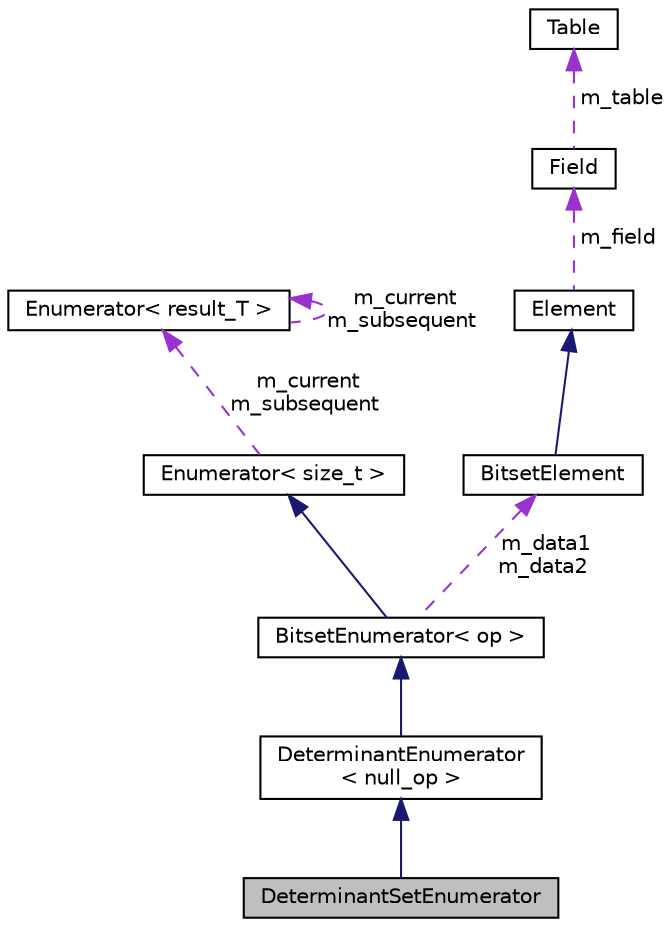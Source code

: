 digraph "DeterminantSetEnumerator"
{
  edge [fontname="Helvetica",fontsize="10",labelfontname="Helvetica",labelfontsize="10"];
  node [fontname="Helvetica",fontsize="10",shape=record];
  Node1 [label="DeterminantSetEnumerator",height=0.2,width=0.4,color="black", fillcolor="grey75", style="filled", fontcolor="black"];
  Node2 -> Node1 [dir="back",color="midnightblue",fontsize="10",style="solid",fontname="Helvetica"];
  Node2 [label="DeterminantEnumerator\l\< null_op \>",height=0.2,width=0.4,color="black", fillcolor="white", style="filled",URL="$classDeterminantEnumerator.html"];
  Node3 -> Node2 [dir="back",color="midnightblue",fontsize="10",style="solid",fontname="Helvetica"];
  Node3 [label="BitsetEnumerator\< op \>",height=0.2,width=0.4,color="black", fillcolor="white", style="filled",URL="$classBitsetEnumerator.html"];
  Node4 -> Node3 [dir="back",color="midnightblue",fontsize="10",style="solid",fontname="Helvetica"];
  Node4 [label="Enumerator\< size_t \>",height=0.2,width=0.4,color="black", fillcolor="white", style="filled",URL="$classEnumerator.html"];
  Node5 -> Node4 [dir="back",color="darkorchid3",fontsize="10",style="dashed",label=" m_current\nm_subsequent" ,fontname="Helvetica"];
  Node5 [label="Enumerator\< result_T \>",height=0.2,width=0.4,color="black", fillcolor="white", style="filled",URL="$classEnumerator.html"];
  Node5 -> Node5 [dir="back",color="darkorchid3",fontsize="10",style="dashed",label=" m_current\nm_subsequent" ,fontname="Helvetica"];
  Node6 -> Node3 [dir="back",color="darkorchid3",fontsize="10",style="dashed",label=" m_data1\nm_data2" ,fontname="Helvetica"];
  Node6 [label="BitsetElement",height=0.2,width=0.4,color="black", fillcolor="white", style="filled",URL="$classBitsetElement.html"];
  Node7 -> Node6 [dir="back",color="midnightblue",fontsize="10",style="solid",fontname="Helvetica"];
  Node7 [label="Element",height=0.2,width=0.4,color="black", fillcolor="white", style="filled",URL="$classElement.html"];
  Node8 -> Node7 [dir="back",color="darkorchid3",fontsize="10",style="dashed",label=" m_field" ,fontname="Helvetica"];
  Node8 [label="Field",height=0.2,width=0.4,color="black", fillcolor="white", style="filled",URL="$classField.html"];
  Node9 -> Node8 [dir="back",color="darkorchid3",fontsize="10",style="dashed",label=" m_table" ,fontname="Helvetica"];
  Node9 [label="Table",height=0.2,width=0.4,color="black", fillcolor="white", style="filled",URL="$classTable.html"];
}
